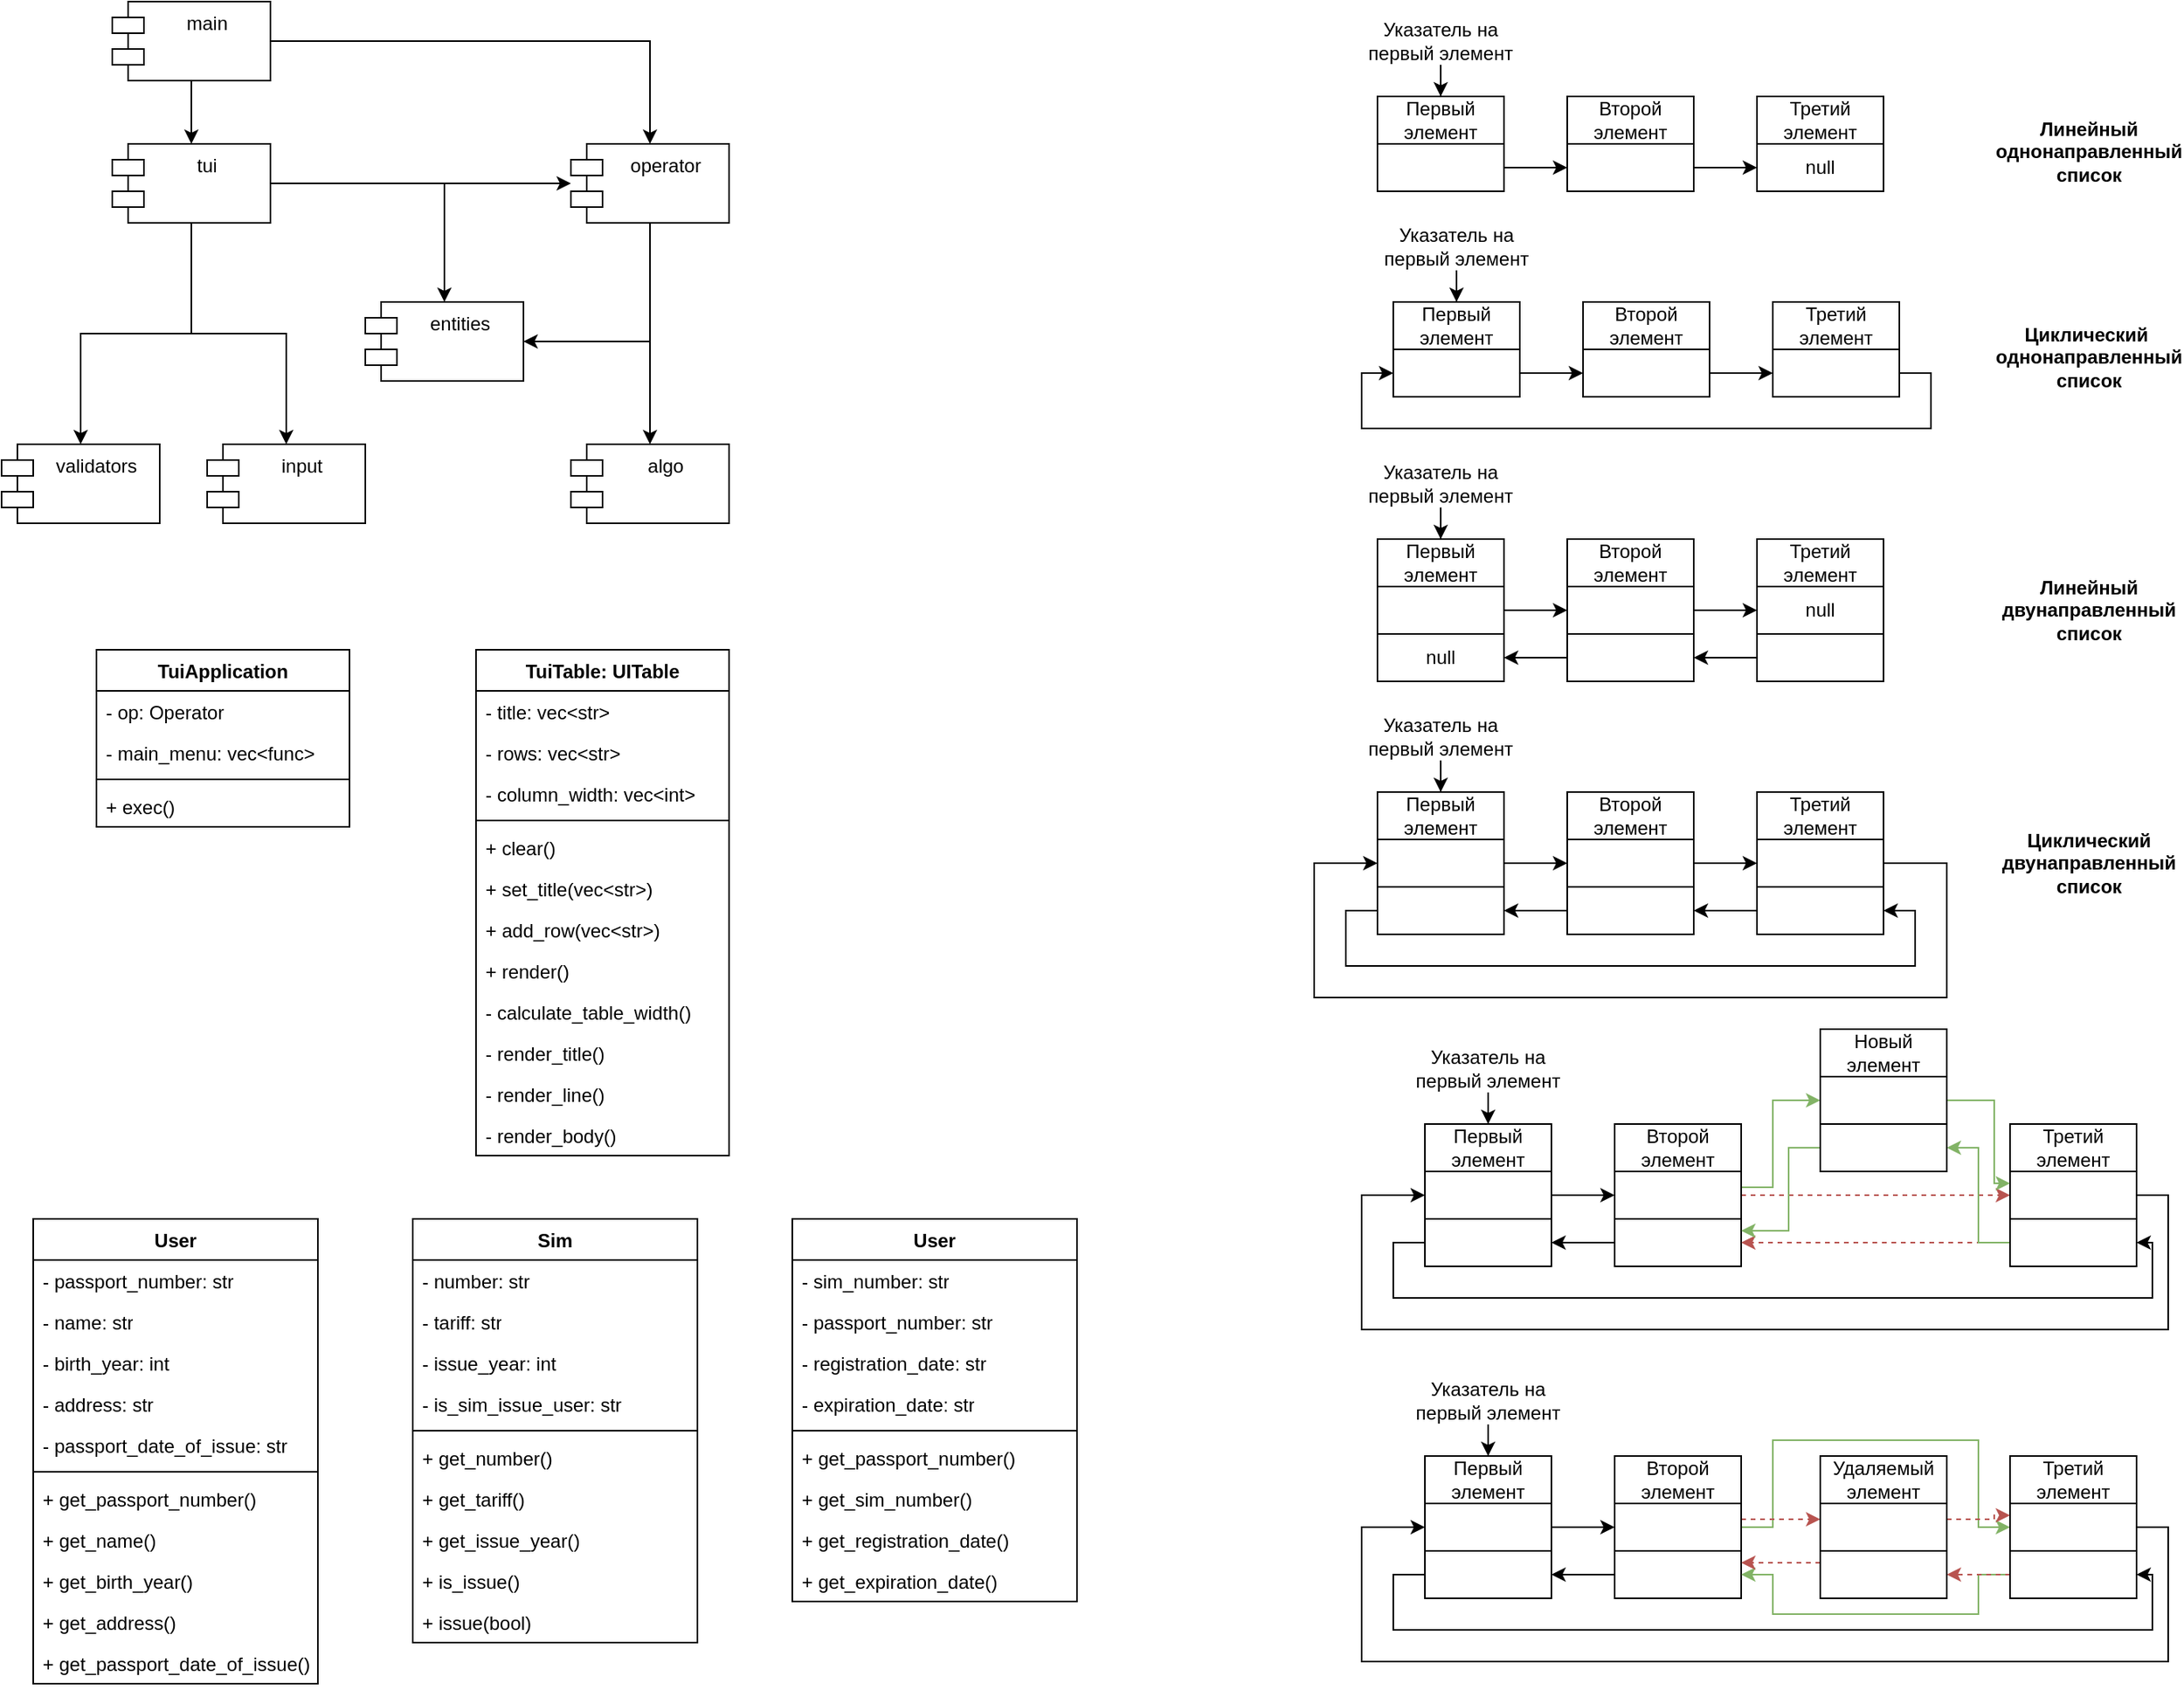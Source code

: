 <mxfile version="26.2.2">
  <diagram name="Page-1" id="oiawvk82hd4Ck84aFNNM">
    <mxGraphModel dx="2040" dy="1261" grid="1" gridSize="10" guides="1" tooltips="1" connect="1" arrows="1" fold="1" page="1" pageScale="1" pageWidth="850" pageHeight="1100" math="0" shadow="0">
      <root>
        <mxCell id="0" />
        <mxCell id="1" parent="0" />
        <mxCell id="pULgV8E5IBTIdqK-v0uu-3" value="algo" style="shape=module;align=left;spacingLeft=20;align=center;verticalAlign=top;whiteSpace=wrap;html=1;" parent="1" vertex="1">
          <mxGeometry x="380" y="310" width="100" height="50" as="geometry" />
        </mxCell>
        <mxCell id="pULgV8E5IBTIdqK-v0uu-18" style="edgeStyle=orthogonalEdgeStyle;rounded=0;orthogonalLoop=1;jettySize=auto;html=1;entryX=1;entryY=0.5;entryDx=0;entryDy=0;" parent="1" source="pULgV8E5IBTIdqK-v0uu-4" target="pULgV8E5IBTIdqK-v0uu-12" edge="1">
          <mxGeometry relative="1" as="geometry">
            <mxPoint x="370" y="240.0" as="targetPoint" />
            <Array as="points">
              <mxPoint x="430" y="245" />
            </Array>
          </mxGeometry>
        </mxCell>
        <mxCell id="pULgV8E5IBTIdqK-v0uu-19" style="edgeStyle=orthogonalEdgeStyle;rounded=0;orthogonalLoop=1;jettySize=auto;html=1;" parent="1" source="pULgV8E5IBTIdqK-v0uu-4" target="pULgV8E5IBTIdqK-v0uu-3" edge="1">
          <mxGeometry relative="1" as="geometry" />
        </mxCell>
        <mxCell id="pULgV8E5IBTIdqK-v0uu-4" value="operator" style="shape=module;align=left;spacingLeft=20;align=center;verticalAlign=top;whiteSpace=wrap;html=1;" parent="1" vertex="1">
          <mxGeometry x="380" y="120" width="100" height="50" as="geometry" />
        </mxCell>
        <mxCell id="pULgV8E5IBTIdqK-v0uu-14" style="edgeStyle=orthogonalEdgeStyle;rounded=0;orthogonalLoop=1;jettySize=auto;html=1;" parent="1" source="pULgV8E5IBTIdqK-v0uu-5" target="pULgV8E5IBTIdqK-v0uu-7" edge="1">
          <mxGeometry relative="1" as="geometry" />
        </mxCell>
        <mxCell id="pULgV8E5IBTIdqK-v0uu-23" style="edgeStyle=orthogonalEdgeStyle;rounded=0;orthogonalLoop=1;jettySize=auto;html=1;" parent="1" source="pULgV8E5IBTIdqK-v0uu-5" target="pULgV8E5IBTIdqK-v0uu-4" edge="1">
          <mxGeometry relative="1" as="geometry">
            <mxPoint x="340" y="120" as="targetPoint" />
          </mxGeometry>
        </mxCell>
        <mxCell id="pULgV8E5IBTIdqK-v0uu-5" value="main" style="shape=module;align=left;spacingLeft=20;align=center;verticalAlign=top;whiteSpace=wrap;html=1;" parent="1" vertex="1">
          <mxGeometry x="90" y="30" width="100" height="50" as="geometry" />
        </mxCell>
        <mxCell id="pULgV8E5IBTIdqK-v0uu-15" style="edgeStyle=orthogonalEdgeStyle;rounded=0;orthogonalLoop=1;jettySize=auto;html=1;" parent="1" source="pULgV8E5IBTIdqK-v0uu-7" target="pULgV8E5IBTIdqK-v0uu-4" edge="1">
          <mxGeometry relative="1" as="geometry" />
        </mxCell>
        <mxCell id="pULgV8E5IBTIdqK-v0uu-17" style="edgeStyle=orthogonalEdgeStyle;rounded=0;orthogonalLoop=1;jettySize=auto;html=1;entryX=0.5;entryY=0;entryDx=0;entryDy=0;" parent="1" source="pULgV8E5IBTIdqK-v0uu-7" target="pULgV8E5IBTIdqK-v0uu-12" edge="1">
          <mxGeometry relative="1" as="geometry">
            <Array as="points">
              <mxPoint x="300" y="145" />
            </Array>
          </mxGeometry>
        </mxCell>
        <mxCell id="pULgV8E5IBTIdqK-v0uu-21" style="edgeStyle=orthogonalEdgeStyle;rounded=0;orthogonalLoop=1;jettySize=auto;html=1;" parent="1" source="pULgV8E5IBTIdqK-v0uu-7" target="pULgV8E5IBTIdqK-v0uu-9" edge="1">
          <mxGeometry relative="1" as="geometry" />
        </mxCell>
        <mxCell id="pULgV8E5IBTIdqK-v0uu-22" style="edgeStyle=orthogonalEdgeStyle;rounded=0;orthogonalLoop=1;jettySize=auto;html=1;" parent="1" source="pULgV8E5IBTIdqK-v0uu-7" target="pULgV8E5IBTIdqK-v0uu-11" edge="1">
          <mxGeometry relative="1" as="geometry" />
        </mxCell>
        <mxCell id="pULgV8E5IBTIdqK-v0uu-7" value="tui" style="shape=module;align=left;spacingLeft=20;align=center;verticalAlign=top;whiteSpace=wrap;html=1;" parent="1" vertex="1">
          <mxGeometry x="90" y="120" width="100" height="50" as="geometry" />
        </mxCell>
        <mxCell id="pULgV8E5IBTIdqK-v0uu-9" value="validators" style="shape=module;align=left;spacingLeft=20;align=center;verticalAlign=top;whiteSpace=wrap;html=1;" parent="1" vertex="1">
          <mxGeometry x="20" y="310" width="100" height="50" as="geometry" />
        </mxCell>
        <mxCell id="pULgV8E5IBTIdqK-v0uu-11" value="input" style="shape=module;align=left;spacingLeft=20;align=center;verticalAlign=top;whiteSpace=wrap;html=1;" parent="1" vertex="1">
          <mxGeometry x="150" y="310" width="100" height="50" as="geometry" />
        </mxCell>
        <mxCell id="pULgV8E5IBTIdqK-v0uu-12" value="entities" style="shape=module;align=left;spacingLeft=20;align=center;verticalAlign=top;whiteSpace=wrap;html=1;" parent="1" vertex="1">
          <mxGeometry x="250" y="220" width="100" height="50" as="geometry" />
        </mxCell>
        <mxCell id="pULgV8E5IBTIdqK-v0uu-24" value="TuiApplication" style="swimlane;fontStyle=1;align=center;verticalAlign=top;childLayout=stackLayout;horizontal=1;startSize=26;horizontalStack=0;resizeParent=1;resizeParentMax=0;resizeLast=0;collapsible=1;marginBottom=0;whiteSpace=wrap;html=1;" parent="1" vertex="1">
          <mxGeometry x="80" y="440" width="160" height="112" as="geometry">
            <mxRectangle x="110" y="430" width="120" height="30" as="alternateBounds" />
          </mxGeometry>
        </mxCell>
        <mxCell id="pULgV8E5IBTIdqK-v0uu-25" value="- op: Operator" style="text;strokeColor=none;fillColor=none;align=left;verticalAlign=top;spacingLeft=4;spacingRight=4;overflow=hidden;rotatable=0;points=[[0,0.5],[1,0.5]];portConstraint=eastwest;whiteSpace=wrap;html=1;" parent="pULgV8E5IBTIdqK-v0uu-24" vertex="1">
          <mxGeometry y="26" width="160" height="26" as="geometry" />
        </mxCell>
        <mxCell id="pULgV8E5IBTIdqK-v0uu-29" value="- main_menu: vec&amp;lt;func&amp;gt;" style="text;strokeColor=none;fillColor=none;align=left;verticalAlign=top;spacingLeft=4;spacingRight=4;overflow=hidden;rotatable=0;points=[[0,0.5],[1,0.5]];portConstraint=eastwest;whiteSpace=wrap;html=1;" parent="pULgV8E5IBTIdqK-v0uu-24" vertex="1">
          <mxGeometry y="52" width="160" height="26" as="geometry" />
        </mxCell>
        <mxCell id="pULgV8E5IBTIdqK-v0uu-26" value="" style="line;strokeWidth=1;fillColor=none;align=left;verticalAlign=middle;spacingTop=-1;spacingLeft=3;spacingRight=3;rotatable=0;labelPosition=right;points=[];portConstraint=eastwest;strokeColor=inherit;" parent="pULgV8E5IBTIdqK-v0uu-24" vertex="1">
          <mxGeometry y="78" width="160" height="8" as="geometry" />
        </mxCell>
        <mxCell id="pULgV8E5IBTIdqK-v0uu-27" value="+ exec()" style="text;strokeColor=none;fillColor=none;align=left;verticalAlign=top;spacingLeft=4;spacingRight=4;overflow=hidden;rotatable=0;points=[[0,0.5],[1,0.5]];portConstraint=eastwest;whiteSpace=wrap;html=1;" parent="pULgV8E5IBTIdqK-v0uu-24" vertex="1">
          <mxGeometry y="86" width="160" height="26" as="geometry" />
        </mxCell>
        <mxCell id="pULgV8E5IBTIdqK-v0uu-30" value="TuiTable: UITable" style="swimlane;fontStyle=1;align=center;verticalAlign=top;childLayout=stackLayout;horizontal=1;startSize=26;horizontalStack=0;resizeParent=1;resizeParentMax=0;resizeLast=0;collapsible=1;marginBottom=0;whiteSpace=wrap;html=1;" parent="1" vertex="1">
          <mxGeometry x="320" y="440" width="160" height="320" as="geometry">
            <mxRectangle x="110" y="430" width="120" height="30" as="alternateBounds" />
          </mxGeometry>
        </mxCell>
        <mxCell id="pULgV8E5IBTIdqK-v0uu-31" value="- title: vec&amp;lt;str&amp;gt;" style="text;strokeColor=none;fillColor=none;align=left;verticalAlign=top;spacingLeft=4;spacingRight=4;overflow=hidden;rotatable=0;points=[[0,0.5],[1,0.5]];portConstraint=eastwest;whiteSpace=wrap;html=1;" parent="pULgV8E5IBTIdqK-v0uu-30" vertex="1">
          <mxGeometry y="26" width="160" height="26" as="geometry" />
        </mxCell>
        <mxCell id="pULgV8E5IBTIdqK-v0uu-32" value="- rows: vec&amp;lt;str&amp;gt;" style="text;strokeColor=none;fillColor=none;align=left;verticalAlign=top;spacingLeft=4;spacingRight=4;overflow=hidden;rotatable=0;points=[[0,0.5],[1,0.5]];portConstraint=eastwest;whiteSpace=wrap;html=1;" parent="pULgV8E5IBTIdqK-v0uu-30" vertex="1">
          <mxGeometry y="52" width="160" height="26" as="geometry" />
        </mxCell>
        <mxCell id="pULgV8E5IBTIdqK-v0uu-35" value="- column_width: vec&amp;lt;int&amp;gt;" style="text;strokeColor=none;fillColor=none;align=left;verticalAlign=top;spacingLeft=4;spacingRight=4;overflow=hidden;rotatable=0;points=[[0,0.5],[1,0.5]];portConstraint=eastwest;whiteSpace=wrap;html=1;" parent="pULgV8E5IBTIdqK-v0uu-30" vertex="1">
          <mxGeometry y="78" width="160" height="26" as="geometry" />
        </mxCell>
        <mxCell id="pULgV8E5IBTIdqK-v0uu-33" value="" style="line;strokeWidth=1;fillColor=none;align=left;verticalAlign=middle;spacingTop=-1;spacingLeft=3;spacingRight=3;rotatable=0;labelPosition=right;points=[];portConstraint=eastwest;strokeColor=inherit;" parent="pULgV8E5IBTIdqK-v0uu-30" vertex="1">
          <mxGeometry y="104" width="160" height="8" as="geometry" />
        </mxCell>
        <mxCell id="pULgV8E5IBTIdqK-v0uu-34" value="+ clear()" style="text;strokeColor=none;fillColor=none;align=left;verticalAlign=top;spacingLeft=4;spacingRight=4;overflow=hidden;rotatable=0;points=[[0,0.5],[1,0.5]];portConstraint=eastwest;whiteSpace=wrap;html=1;" parent="pULgV8E5IBTIdqK-v0uu-30" vertex="1">
          <mxGeometry y="112" width="160" height="26" as="geometry" />
        </mxCell>
        <mxCell id="pULgV8E5IBTIdqK-v0uu-36" value="+ set_title(vec&amp;lt;str&amp;gt;)" style="text;strokeColor=none;fillColor=none;align=left;verticalAlign=top;spacingLeft=4;spacingRight=4;overflow=hidden;rotatable=0;points=[[0,0.5],[1,0.5]];portConstraint=eastwest;whiteSpace=wrap;html=1;" parent="pULgV8E5IBTIdqK-v0uu-30" vertex="1">
          <mxGeometry y="138" width="160" height="26" as="geometry" />
        </mxCell>
        <mxCell id="pULgV8E5IBTIdqK-v0uu-37" value="+ add_row(vec&amp;lt;str&amp;gt;)" style="text;strokeColor=none;fillColor=none;align=left;verticalAlign=top;spacingLeft=4;spacingRight=4;overflow=hidden;rotatable=0;points=[[0,0.5],[1,0.5]];portConstraint=eastwest;whiteSpace=wrap;html=1;" parent="pULgV8E5IBTIdqK-v0uu-30" vertex="1">
          <mxGeometry y="164" width="160" height="26" as="geometry" />
        </mxCell>
        <mxCell id="pULgV8E5IBTIdqK-v0uu-38" value="+ render()" style="text;strokeColor=none;fillColor=none;align=left;verticalAlign=top;spacingLeft=4;spacingRight=4;overflow=hidden;rotatable=0;points=[[0,0.5],[1,0.5]];portConstraint=eastwest;whiteSpace=wrap;html=1;" parent="pULgV8E5IBTIdqK-v0uu-30" vertex="1">
          <mxGeometry y="190" width="160" height="26" as="geometry" />
        </mxCell>
        <mxCell id="pULgV8E5IBTIdqK-v0uu-52" value="- calculate_table_width()" style="text;strokeColor=none;fillColor=none;align=left;verticalAlign=top;spacingLeft=4;spacingRight=4;overflow=hidden;rotatable=0;points=[[0,0.5],[1,0.5]];portConstraint=eastwest;whiteSpace=wrap;html=1;" parent="pULgV8E5IBTIdqK-v0uu-30" vertex="1">
          <mxGeometry y="216" width="160" height="26" as="geometry" />
        </mxCell>
        <mxCell id="pULgV8E5IBTIdqK-v0uu-53" value="- render_title()" style="text;strokeColor=none;fillColor=none;align=left;verticalAlign=top;spacingLeft=4;spacingRight=4;overflow=hidden;rotatable=0;points=[[0,0.5],[1,0.5]];portConstraint=eastwest;whiteSpace=wrap;html=1;" parent="pULgV8E5IBTIdqK-v0uu-30" vertex="1">
          <mxGeometry y="242" width="160" height="26" as="geometry" />
        </mxCell>
        <mxCell id="pULgV8E5IBTIdqK-v0uu-54" value="- render_line()" style="text;strokeColor=none;fillColor=none;align=left;verticalAlign=top;spacingLeft=4;spacingRight=4;overflow=hidden;rotatable=0;points=[[0,0.5],[1,0.5]];portConstraint=eastwest;whiteSpace=wrap;html=1;" parent="pULgV8E5IBTIdqK-v0uu-30" vertex="1">
          <mxGeometry y="268" width="160" height="26" as="geometry" />
        </mxCell>
        <mxCell id="pULgV8E5IBTIdqK-v0uu-55" value="- render_body()" style="text;strokeColor=none;fillColor=none;align=left;verticalAlign=top;spacingLeft=4;spacingRight=4;overflow=hidden;rotatable=0;points=[[0,0.5],[1,0.5]];portConstraint=eastwest;whiteSpace=wrap;html=1;" parent="pULgV8E5IBTIdqK-v0uu-30" vertex="1">
          <mxGeometry y="294" width="160" height="26" as="geometry" />
        </mxCell>
        <mxCell id="pULgV8E5IBTIdqK-v0uu-39" value="User" style="swimlane;fontStyle=1;align=center;verticalAlign=top;childLayout=stackLayout;horizontal=1;startSize=26;horizontalStack=0;resizeParent=1;resizeParentMax=0;resizeLast=0;collapsible=1;marginBottom=0;whiteSpace=wrap;html=1;" parent="1" vertex="1">
          <mxGeometry x="40" y="800" width="180" height="294" as="geometry">
            <mxRectangle x="110" y="430" width="120" height="30" as="alternateBounds" />
          </mxGeometry>
        </mxCell>
        <mxCell id="pULgV8E5IBTIdqK-v0uu-40" value="- passport_number: str" style="text;strokeColor=none;fillColor=none;align=left;verticalAlign=top;spacingLeft=4;spacingRight=4;overflow=hidden;rotatable=0;points=[[0,0.5],[1,0.5]];portConstraint=eastwest;whiteSpace=wrap;html=1;" parent="pULgV8E5IBTIdqK-v0uu-39" vertex="1">
          <mxGeometry y="26" width="180" height="26" as="geometry" />
        </mxCell>
        <mxCell id="pULgV8E5IBTIdqK-v0uu-41" value="- name: str" style="text;strokeColor=none;fillColor=none;align=left;verticalAlign=top;spacingLeft=4;spacingRight=4;overflow=hidden;rotatable=0;points=[[0,0.5],[1,0.5]];portConstraint=eastwest;whiteSpace=wrap;html=1;" parent="pULgV8E5IBTIdqK-v0uu-39" vertex="1">
          <mxGeometry y="52" width="180" height="26" as="geometry" />
        </mxCell>
        <mxCell id="pULgV8E5IBTIdqK-v0uu-42" value="- birth_year: int" style="text;strokeColor=none;fillColor=none;align=left;verticalAlign=top;spacingLeft=4;spacingRight=4;overflow=hidden;rotatable=0;points=[[0,0.5],[1,0.5]];portConstraint=eastwest;whiteSpace=wrap;html=1;" parent="pULgV8E5IBTIdqK-v0uu-39" vertex="1">
          <mxGeometry y="78" width="180" height="26" as="geometry" />
        </mxCell>
        <mxCell id="pULgV8E5IBTIdqK-v0uu-48" value="- address: str" style="text;strokeColor=none;fillColor=none;align=left;verticalAlign=top;spacingLeft=4;spacingRight=4;overflow=hidden;rotatable=0;points=[[0,0.5],[1,0.5]];portConstraint=eastwest;whiteSpace=wrap;html=1;" parent="pULgV8E5IBTIdqK-v0uu-39" vertex="1">
          <mxGeometry y="104" width="180" height="26" as="geometry" />
        </mxCell>
        <mxCell id="pULgV8E5IBTIdqK-v0uu-49" value="- passport_date_of_issue: str" style="text;strokeColor=none;fillColor=none;align=left;verticalAlign=top;spacingLeft=4;spacingRight=4;overflow=hidden;rotatable=0;points=[[0,0.5],[1,0.5]];portConstraint=eastwest;whiteSpace=wrap;html=1;" parent="pULgV8E5IBTIdqK-v0uu-39" vertex="1">
          <mxGeometry y="130" width="180" height="26" as="geometry" />
        </mxCell>
        <mxCell id="pULgV8E5IBTIdqK-v0uu-43" value="" style="line;strokeWidth=1;fillColor=none;align=left;verticalAlign=middle;spacingTop=-1;spacingLeft=3;spacingRight=3;rotatable=0;labelPosition=right;points=[];portConstraint=eastwest;strokeColor=inherit;" parent="pULgV8E5IBTIdqK-v0uu-39" vertex="1">
          <mxGeometry y="156" width="180" height="8" as="geometry" />
        </mxCell>
        <mxCell id="pULgV8E5IBTIdqK-v0uu-44" value="+ get_passport_number()" style="text;strokeColor=none;fillColor=none;align=left;verticalAlign=top;spacingLeft=4;spacingRight=4;overflow=hidden;rotatable=0;points=[[0,0.5],[1,0.5]];portConstraint=eastwest;whiteSpace=wrap;html=1;" parent="pULgV8E5IBTIdqK-v0uu-39" vertex="1">
          <mxGeometry y="164" width="180" height="26" as="geometry" />
        </mxCell>
        <mxCell id="pULgV8E5IBTIdqK-v0uu-45" value="+ get_name()" style="text;strokeColor=none;fillColor=none;align=left;verticalAlign=top;spacingLeft=4;spacingRight=4;overflow=hidden;rotatable=0;points=[[0,0.5],[1,0.5]];portConstraint=eastwest;whiteSpace=wrap;html=1;" parent="pULgV8E5IBTIdqK-v0uu-39" vertex="1">
          <mxGeometry y="190" width="180" height="26" as="geometry" />
        </mxCell>
        <mxCell id="pULgV8E5IBTIdqK-v0uu-46" value="+ get_birth_year()" style="text;strokeColor=none;fillColor=none;align=left;verticalAlign=top;spacingLeft=4;spacingRight=4;overflow=hidden;rotatable=0;points=[[0,0.5],[1,0.5]];portConstraint=eastwest;whiteSpace=wrap;html=1;" parent="pULgV8E5IBTIdqK-v0uu-39" vertex="1">
          <mxGeometry y="216" width="180" height="26" as="geometry" />
        </mxCell>
        <mxCell id="pULgV8E5IBTIdqK-v0uu-50" value="+ get_address()" style="text;strokeColor=none;fillColor=none;align=left;verticalAlign=top;spacingLeft=4;spacingRight=4;overflow=hidden;rotatable=0;points=[[0,0.5],[1,0.5]];portConstraint=eastwest;whiteSpace=wrap;html=1;" parent="pULgV8E5IBTIdqK-v0uu-39" vertex="1">
          <mxGeometry y="242" width="180" height="26" as="geometry" />
        </mxCell>
        <mxCell id="pULgV8E5IBTIdqK-v0uu-56" value="+ get_passport_date_of_issue()" style="text;strokeColor=none;fillColor=none;align=left;verticalAlign=top;spacingLeft=4;spacingRight=4;overflow=hidden;rotatable=0;points=[[0,0.5],[1,0.5]];portConstraint=eastwest;whiteSpace=wrap;html=1;" parent="pULgV8E5IBTIdqK-v0uu-39" vertex="1">
          <mxGeometry y="268" width="180" height="26" as="geometry" />
        </mxCell>
        <mxCell id="pULgV8E5IBTIdqK-v0uu-57" value="Sim" style="swimlane;fontStyle=1;align=center;verticalAlign=top;childLayout=stackLayout;horizontal=1;startSize=26;horizontalStack=0;resizeParent=1;resizeParentMax=0;resizeLast=0;collapsible=1;marginBottom=0;whiteSpace=wrap;html=1;" parent="1" vertex="1">
          <mxGeometry x="280" y="800" width="180" height="268" as="geometry">
            <mxRectangle x="110" y="430" width="120" height="30" as="alternateBounds" />
          </mxGeometry>
        </mxCell>
        <mxCell id="pULgV8E5IBTIdqK-v0uu-58" value="- number: str" style="text;strokeColor=none;fillColor=none;align=left;verticalAlign=top;spacingLeft=4;spacingRight=4;overflow=hidden;rotatable=0;points=[[0,0.5],[1,0.5]];portConstraint=eastwest;whiteSpace=wrap;html=1;" parent="pULgV8E5IBTIdqK-v0uu-57" vertex="1">
          <mxGeometry y="26" width="180" height="26" as="geometry" />
        </mxCell>
        <mxCell id="pULgV8E5IBTIdqK-v0uu-59" value="- tariff: str" style="text;strokeColor=none;fillColor=none;align=left;verticalAlign=top;spacingLeft=4;spacingRight=4;overflow=hidden;rotatable=0;points=[[0,0.5],[1,0.5]];portConstraint=eastwest;whiteSpace=wrap;html=1;" parent="pULgV8E5IBTIdqK-v0uu-57" vertex="1">
          <mxGeometry y="52" width="180" height="26" as="geometry" />
        </mxCell>
        <mxCell id="pULgV8E5IBTIdqK-v0uu-60" value="- issue_year: int" style="text;strokeColor=none;fillColor=none;align=left;verticalAlign=top;spacingLeft=4;spacingRight=4;overflow=hidden;rotatable=0;points=[[0,0.5],[1,0.5]];portConstraint=eastwest;whiteSpace=wrap;html=1;" parent="pULgV8E5IBTIdqK-v0uu-57" vertex="1">
          <mxGeometry y="78" width="180" height="26" as="geometry" />
        </mxCell>
        <mxCell id="pULgV8E5IBTIdqK-v0uu-61" value="- is_sim_issue_user: str" style="text;strokeColor=none;fillColor=none;align=left;verticalAlign=top;spacingLeft=4;spacingRight=4;overflow=hidden;rotatable=0;points=[[0,0.5],[1,0.5]];portConstraint=eastwest;whiteSpace=wrap;html=1;" parent="pULgV8E5IBTIdqK-v0uu-57" vertex="1">
          <mxGeometry y="104" width="180" height="26" as="geometry" />
        </mxCell>
        <mxCell id="pULgV8E5IBTIdqK-v0uu-63" value="" style="line;strokeWidth=1;fillColor=none;align=left;verticalAlign=middle;spacingTop=-1;spacingLeft=3;spacingRight=3;rotatable=0;labelPosition=right;points=[];portConstraint=eastwest;strokeColor=inherit;" parent="pULgV8E5IBTIdqK-v0uu-57" vertex="1">
          <mxGeometry y="130" width="180" height="8" as="geometry" />
        </mxCell>
        <mxCell id="pULgV8E5IBTIdqK-v0uu-64" value="+ get_number()" style="text;strokeColor=none;fillColor=none;align=left;verticalAlign=top;spacingLeft=4;spacingRight=4;overflow=hidden;rotatable=0;points=[[0,0.5],[1,0.5]];portConstraint=eastwest;whiteSpace=wrap;html=1;" parent="pULgV8E5IBTIdqK-v0uu-57" vertex="1">
          <mxGeometry y="138" width="180" height="26" as="geometry" />
        </mxCell>
        <mxCell id="pULgV8E5IBTIdqK-v0uu-65" value="+ get_tariff()" style="text;strokeColor=none;fillColor=none;align=left;verticalAlign=top;spacingLeft=4;spacingRight=4;overflow=hidden;rotatable=0;points=[[0,0.5],[1,0.5]];portConstraint=eastwest;whiteSpace=wrap;html=1;" parent="pULgV8E5IBTIdqK-v0uu-57" vertex="1">
          <mxGeometry y="164" width="180" height="26" as="geometry" />
        </mxCell>
        <mxCell id="pULgV8E5IBTIdqK-v0uu-66" value="+ get_issue_year()" style="text;strokeColor=none;fillColor=none;align=left;verticalAlign=top;spacingLeft=4;spacingRight=4;overflow=hidden;rotatable=0;points=[[0,0.5],[1,0.5]];portConstraint=eastwest;whiteSpace=wrap;html=1;" parent="pULgV8E5IBTIdqK-v0uu-57" vertex="1">
          <mxGeometry y="190" width="180" height="26" as="geometry" />
        </mxCell>
        <mxCell id="pULgV8E5IBTIdqK-v0uu-67" value="+ is_issue()" style="text;strokeColor=none;fillColor=none;align=left;verticalAlign=top;spacingLeft=4;spacingRight=4;overflow=hidden;rotatable=0;points=[[0,0.5],[1,0.5]];portConstraint=eastwest;whiteSpace=wrap;html=1;" parent="pULgV8E5IBTIdqK-v0uu-57" vertex="1">
          <mxGeometry y="216" width="180" height="26" as="geometry" />
        </mxCell>
        <mxCell id="pULgV8E5IBTIdqK-v0uu-68" value="+ issue(bool)" style="text;strokeColor=none;fillColor=none;align=left;verticalAlign=top;spacingLeft=4;spacingRight=4;overflow=hidden;rotatable=0;points=[[0,0.5],[1,0.5]];portConstraint=eastwest;whiteSpace=wrap;html=1;" parent="pULgV8E5IBTIdqK-v0uu-57" vertex="1">
          <mxGeometry y="242" width="180" height="26" as="geometry" />
        </mxCell>
        <mxCell id="pULgV8E5IBTIdqK-v0uu-69" value="User" style="swimlane;fontStyle=1;align=center;verticalAlign=top;childLayout=stackLayout;horizontal=1;startSize=26;horizontalStack=0;resizeParent=1;resizeParentMax=0;resizeLast=0;collapsible=1;marginBottom=0;whiteSpace=wrap;html=1;" parent="1" vertex="1">
          <mxGeometry x="520" y="800" width="180" height="242" as="geometry">
            <mxRectangle x="110" y="430" width="120" height="30" as="alternateBounds" />
          </mxGeometry>
        </mxCell>
        <mxCell id="pULgV8E5IBTIdqK-v0uu-81" value="- sim_number: str" style="text;strokeColor=none;fillColor=none;align=left;verticalAlign=top;spacingLeft=4;spacingRight=4;overflow=hidden;rotatable=0;points=[[0,0.5],[1,0.5]];portConstraint=eastwest;whiteSpace=wrap;html=1;" parent="pULgV8E5IBTIdqK-v0uu-69" vertex="1">
          <mxGeometry y="26" width="180" height="26" as="geometry" />
        </mxCell>
        <mxCell id="pULgV8E5IBTIdqK-v0uu-70" value="- passport_number: str" style="text;strokeColor=none;fillColor=none;align=left;verticalAlign=top;spacingLeft=4;spacingRight=4;overflow=hidden;rotatable=0;points=[[0,0.5],[1,0.5]];portConstraint=eastwest;whiteSpace=wrap;html=1;" parent="pULgV8E5IBTIdqK-v0uu-69" vertex="1">
          <mxGeometry y="52" width="180" height="26" as="geometry" />
        </mxCell>
        <mxCell id="pULgV8E5IBTIdqK-v0uu-71" value="- registration_date: str" style="text;strokeColor=none;fillColor=none;align=left;verticalAlign=top;spacingLeft=4;spacingRight=4;overflow=hidden;rotatable=0;points=[[0,0.5],[1,0.5]];portConstraint=eastwest;whiteSpace=wrap;html=1;" parent="pULgV8E5IBTIdqK-v0uu-69" vertex="1">
          <mxGeometry y="78" width="180" height="26" as="geometry" />
        </mxCell>
        <mxCell id="pULgV8E5IBTIdqK-v0uu-82" value="- expiration_date: str" style="text;strokeColor=none;fillColor=none;align=left;verticalAlign=top;spacingLeft=4;spacingRight=4;overflow=hidden;rotatable=0;points=[[0,0.5],[1,0.5]];portConstraint=eastwest;whiteSpace=wrap;html=1;" parent="pULgV8E5IBTIdqK-v0uu-69" vertex="1">
          <mxGeometry y="104" width="180" height="26" as="geometry" />
        </mxCell>
        <mxCell id="pULgV8E5IBTIdqK-v0uu-75" value="" style="line;strokeWidth=1;fillColor=none;align=left;verticalAlign=middle;spacingTop=-1;spacingLeft=3;spacingRight=3;rotatable=0;labelPosition=right;points=[];portConstraint=eastwest;strokeColor=inherit;" parent="pULgV8E5IBTIdqK-v0uu-69" vertex="1">
          <mxGeometry y="130" width="180" height="8" as="geometry" />
        </mxCell>
        <mxCell id="pULgV8E5IBTIdqK-v0uu-76" value="+ get_passport_number()" style="text;strokeColor=none;fillColor=none;align=left;verticalAlign=top;spacingLeft=4;spacingRight=4;overflow=hidden;rotatable=0;points=[[0,0.5],[1,0.5]];portConstraint=eastwest;whiteSpace=wrap;html=1;" parent="pULgV8E5IBTIdqK-v0uu-69" vertex="1">
          <mxGeometry y="138" width="180" height="26" as="geometry" />
        </mxCell>
        <mxCell id="pULgV8E5IBTIdqK-v0uu-77" value="+ get_sim_number()" style="text;strokeColor=none;fillColor=none;align=left;verticalAlign=top;spacingLeft=4;spacingRight=4;overflow=hidden;rotatable=0;points=[[0,0.5],[1,0.5]];portConstraint=eastwest;whiteSpace=wrap;html=1;" parent="pULgV8E5IBTIdqK-v0uu-69" vertex="1">
          <mxGeometry y="164" width="180" height="26" as="geometry" />
        </mxCell>
        <mxCell id="pULgV8E5IBTIdqK-v0uu-78" value="+ get_registration_date()" style="text;strokeColor=none;fillColor=none;align=left;verticalAlign=top;spacingLeft=4;spacingRight=4;overflow=hidden;rotatable=0;points=[[0,0.5],[1,0.5]];portConstraint=eastwest;whiteSpace=wrap;html=1;" parent="pULgV8E5IBTIdqK-v0uu-69" vertex="1">
          <mxGeometry y="190" width="180" height="26" as="geometry" />
        </mxCell>
        <mxCell id="pULgV8E5IBTIdqK-v0uu-79" value="+ get_expiration_date()" style="text;strokeColor=none;fillColor=none;align=left;verticalAlign=top;spacingLeft=4;spacingRight=4;overflow=hidden;rotatable=0;points=[[0,0.5],[1,0.5]];portConstraint=eastwest;whiteSpace=wrap;html=1;" parent="pULgV8E5IBTIdqK-v0uu-69" vertex="1">
          <mxGeometry y="216" width="180" height="26" as="geometry" />
        </mxCell>
        <mxCell id="0x19g1ur1YiLOYRi4UM3-1" value="Первый элемент" style="rounded=0;whiteSpace=wrap;html=1;" vertex="1" parent="1">
          <mxGeometry x="890" y="90" width="80" height="30" as="geometry" />
        </mxCell>
        <mxCell id="0x19g1ur1YiLOYRi4UM3-11" style="edgeStyle=orthogonalEdgeStyle;rounded=0;orthogonalLoop=1;jettySize=auto;html=1;entryX=0;entryY=0.5;entryDx=0;entryDy=0;" edge="1" parent="1" source="0x19g1ur1YiLOYRi4UM3-2" target="0x19g1ur1YiLOYRi4UM3-4">
          <mxGeometry relative="1" as="geometry" />
        </mxCell>
        <mxCell id="0x19g1ur1YiLOYRi4UM3-2" value="" style="rounded=0;whiteSpace=wrap;html=1;" vertex="1" parent="1">
          <mxGeometry x="890" y="120" width="80" height="30" as="geometry" />
        </mxCell>
        <mxCell id="0x19g1ur1YiLOYRi4UM3-3" value="Второй элемент" style="rounded=0;whiteSpace=wrap;html=1;" vertex="1" parent="1">
          <mxGeometry x="1010" y="90" width="80" height="30" as="geometry" />
        </mxCell>
        <mxCell id="0x19g1ur1YiLOYRi4UM3-12" style="edgeStyle=orthogonalEdgeStyle;rounded=0;orthogonalLoop=1;jettySize=auto;html=1;entryX=0;entryY=0.5;entryDx=0;entryDy=0;" edge="1" parent="1" source="0x19g1ur1YiLOYRi4UM3-4" target="0x19g1ur1YiLOYRi4UM3-6">
          <mxGeometry relative="1" as="geometry" />
        </mxCell>
        <mxCell id="0x19g1ur1YiLOYRi4UM3-4" value="" style="rounded=0;whiteSpace=wrap;html=1;" vertex="1" parent="1">
          <mxGeometry x="1010" y="120" width="80" height="30" as="geometry" />
        </mxCell>
        <mxCell id="0x19g1ur1YiLOYRi4UM3-5" value="Третий элемент" style="rounded=0;whiteSpace=wrap;html=1;" vertex="1" parent="1">
          <mxGeometry x="1130" y="90" width="80" height="30" as="geometry" />
        </mxCell>
        <mxCell id="0x19g1ur1YiLOYRi4UM3-6" value="null" style="rounded=0;whiteSpace=wrap;html=1;" vertex="1" parent="1">
          <mxGeometry x="1130" y="120" width="80" height="30" as="geometry" />
        </mxCell>
        <mxCell id="0x19g1ur1YiLOYRi4UM3-10" style="edgeStyle=orthogonalEdgeStyle;rounded=0;orthogonalLoop=1;jettySize=auto;html=1;entryX=0.5;entryY=0;entryDx=0;entryDy=0;" edge="1" parent="1" source="0x19g1ur1YiLOYRi4UM3-9" target="0x19g1ur1YiLOYRi4UM3-1">
          <mxGeometry relative="1" as="geometry" />
        </mxCell>
        <mxCell id="0x19g1ur1YiLOYRi4UM3-9" value="Указатель на первый элемент" style="text;html=1;align=center;verticalAlign=middle;whiteSpace=wrap;rounded=0;" vertex="1" parent="1">
          <mxGeometry x="880" y="40" width="100" height="30" as="geometry" />
        </mxCell>
        <mxCell id="0x19g1ur1YiLOYRi4UM3-13" value="Первый элемент" style="rounded=0;whiteSpace=wrap;html=1;" vertex="1" parent="1">
          <mxGeometry x="900" y="220" width="80" height="30" as="geometry" />
        </mxCell>
        <mxCell id="0x19g1ur1YiLOYRi4UM3-14" style="edgeStyle=orthogonalEdgeStyle;rounded=0;orthogonalLoop=1;jettySize=auto;html=1;entryX=0;entryY=0.5;entryDx=0;entryDy=0;" edge="1" parent="1" source="0x19g1ur1YiLOYRi4UM3-15" target="0x19g1ur1YiLOYRi4UM3-18">
          <mxGeometry relative="1" as="geometry" />
        </mxCell>
        <mxCell id="0x19g1ur1YiLOYRi4UM3-15" value="" style="rounded=0;whiteSpace=wrap;html=1;" vertex="1" parent="1">
          <mxGeometry x="900" y="250" width="80" height="30" as="geometry" />
        </mxCell>
        <mxCell id="0x19g1ur1YiLOYRi4UM3-16" value="Второй элемент" style="rounded=0;whiteSpace=wrap;html=1;" vertex="1" parent="1">
          <mxGeometry x="1020" y="220" width="80" height="30" as="geometry" />
        </mxCell>
        <mxCell id="0x19g1ur1YiLOYRi4UM3-17" style="edgeStyle=orthogonalEdgeStyle;rounded=0;orthogonalLoop=1;jettySize=auto;html=1;entryX=0;entryY=0.5;entryDx=0;entryDy=0;" edge="1" parent="1" source="0x19g1ur1YiLOYRi4UM3-18" target="0x19g1ur1YiLOYRi4UM3-20">
          <mxGeometry relative="1" as="geometry" />
        </mxCell>
        <mxCell id="0x19g1ur1YiLOYRi4UM3-18" value="" style="rounded=0;whiteSpace=wrap;html=1;" vertex="1" parent="1">
          <mxGeometry x="1020" y="250" width="80" height="30" as="geometry" />
        </mxCell>
        <mxCell id="0x19g1ur1YiLOYRi4UM3-19" value="Третий элемент" style="rounded=0;whiteSpace=wrap;html=1;" vertex="1" parent="1">
          <mxGeometry x="1140" y="220" width="80" height="30" as="geometry" />
        </mxCell>
        <mxCell id="0x19g1ur1YiLOYRi4UM3-24" style="edgeStyle=orthogonalEdgeStyle;rounded=0;orthogonalLoop=1;jettySize=auto;html=1;entryX=0;entryY=0.5;entryDx=0;entryDy=0;" edge="1" parent="1" source="0x19g1ur1YiLOYRi4UM3-20" target="0x19g1ur1YiLOYRi4UM3-15">
          <mxGeometry relative="1" as="geometry">
            <Array as="points">
              <mxPoint x="1240" y="265" />
              <mxPoint x="1240" y="300" />
              <mxPoint x="880" y="300" />
              <mxPoint x="880" y="265" />
            </Array>
          </mxGeometry>
        </mxCell>
        <mxCell id="0x19g1ur1YiLOYRi4UM3-20" value="" style="rounded=0;whiteSpace=wrap;html=1;" vertex="1" parent="1">
          <mxGeometry x="1140" y="250" width="80" height="30" as="geometry" />
        </mxCell>
        <mxCell id="0x19g1ur1YiLOYRi4UM3-21" style="edgeStyle=orthogonalEdgeStyle;rounded=0;orthogonalLoop=1;jettySize=auto;html=1;entryX=0.5;entryY=0;entryDx=0;entryDy=0;" edge="1" parent="1" source="0x19g1ur1YiLOYRi4UM3-22" target="0x19g1ur1YiLOYRi4UM3-13">
          <mxGeometry relative="1" as="geometry" />
        </mxCell>
        <mxCell id="0x19g1ur1YiLOYRi4UM3-22" value="Указатель на первый элемент" style="text;html=1;align=center;verticalAlign=middle;whiteSpace=wrap;rounded=0;" vertex="1" parent="1">
          <mxGeometry x="890" y="170" width="100" height="30" as="geometry" />
        </mxCell>
        <mxCell id="0x19g1ur1YiLOYRi4UM3-23" value="Линейный однонаправленный список" style="text;html=1;align=center;verticalAlign=middle;whiteSpace=wrap;rounded=0;fontStyle=1" vertex="1" parent="1">
          <mxGeometry x="1310" y="110" width="60" height="30" as="geometry" />
        </mxCell>
        <mxCell id="0x19g1ur1YiLOYRi4UM3-25" value="Циклический&amp;nbsp; однонаправленный список" style="text;html=1;align=center;verticalAlign=middle;whiteSpace=wrap;rounded=0;fontStyle=1" vertex="1" parent="1">
          <mxGeometry x="1310" y="240" width="60" height="30" as="geometry" />
        </mxCell>
        <mxCell id="0x19g1ur1YiLOYRi4UM3-26" value="Первый элемент" style="rounded=0;whiteSpace=wrap;html=1;" vertex="1" parent="1">
          <mxGeometry x="890" y="370" width="80" height="30" as="geometry" />
        </mxCell>
        <mxCell id="0x19g1ur1YiLOYRi4UM3-27" style="edgeStyle=orthogonalEdgeStyle;rounded=0;orthogonalLoop=1;jettySize=auto;html=1;entryX=0;entryY=0.5;entryDx=0;entryDy=0;" edge="1" parent="1" source="0x19g1ur1YiLOYRi4UM3-28" target="0x19g1ur1YiLOYRi4UM3-31">
          <mxGeometry relative="1" as="geometry" />
        </mxCell>
        <mxCell id="0x19g1ur1YiLOYRi4UM3-28" value="" style="rounded=0;whiteSpace=wrap;html=1;" vertex="1" parent="1">
          <mxGeometry x="890" y="400" width="80" height="30" as="geometry" />
        </mxCell>
        <mxCell id="0x19g1ur1YiLOYRi4UM3-29" value="Второй элемент" style="rounded=0;whiteSpace=wrap;html=1;" vertex="1" parent="1">
          <mxGeometry x="1010" y="370" width="80" height="30" as="geometry" />
        </mxCell>
        <mxCell id="0x19g1ur1YiLOYRi4UM3-30" style="edgeStyle=orthogonalEdgeStyle;rounded=0;orthogonalLoop=1;jettySize=auto;html=1;entryX=0;entryY=0.5;entryDx=0;entryDy=0;" edge="1" parent="1" source="0x19g1ur1YiLOYRi4UM3-31" target="0x19g1ur1YiLOYRi4UM3-33">
          <mxGeometry relative="1" as="geometry" />
        </mxCell>
        <mxCell id="0x19g1ur1YiLOYRi4UM3-31" value="" style="rounded=0;whiteSpace=wrap;html=1;" vertex="1" parent="1">
          <mxGeometry x="1010" y="400" width="80" height="30" as="geometry" />
        </mxCell>
        <mxCell id="0x19g1ur1YiLOYRi4UM3-32" value="Третий элемент" style="rounded=0;whiteSpace=wrap;html=1;" vertex="1" parent="1">
          <mxGeometry x="1130" y="370" width="80" height="30" as="geometry" />
        </mxCell>
        <mxCell id="0x19g1ur1YiLOYRi4UM3-33" value="null" style="rounded=0;whiteSpace=wrap;html=1;" vertex="1" parent="1">
          <mxGeometry x="1130" y="400" width="80" height="30" as="geometry" />
        </mxCell>
        <mxCell id="0x19g1ur1YiLOYRi4UM3-34" style="edgeStyle=orthogonalEdgeStyle;rounded=0;orthogonalLoop=1;jettySize=auto;html=1;entryX=0.5;entryY=0;entryDx=0;entryDy=0;" edge="1" parent="1" source="0x19g1ur1YiLOYRi4UM3-35" target="0x19g1ur1YiLOYRi4UM3-26">
          <mxGeometry relative="1" as="geometry" />
        </mxCell>
        <mxCell id="0x19g1ur1YiLOYRi4UM3-35" value="Указатель на первый элемент" style="text;html=1;align=center;verticalAlign=middle;whiteSpace=wrap;rounded=0;" vertex="1" parent="1">
          <mxGeometry x="880" y="320" width="100" height="30" as="geometry" />
        </mxCell>
        <mxCell id="0x19g1ur1YiLOYRi4UM3-36" value="Линейный двунаправленный список" style="text;html=1;align=center;verticalAlign=middle;whiteSpace=wrap;rounded=0;fontStyle=1" vertex="1" parent="1">
          <mxGeometry x="1310" y="400" width="60" height="30" as="geometry" />
        </mxCell>
        <mxCell id="0x19g1ur1YiLOYRi4UM3-37" value="null" style="rounded=0;whiteSpace=wrap;html=1;" vertex="1" parent="1">
          <mxGeometry x="890" y="430" width="80" height="30" as="geometry" />
        </mxCell>
        <mxCell id="0x19g1ur1YiLOYRi4UM3-41" style="edgeStyle=orthogonalEdgeStyle;rounded=0;orthogonalLoop=1;jettySize=auto;html=1;" edge="1" parent="1" source="0x19g1ur1YiLOYRi4UM3-38" target="0x19g1ur1YiLOYRi4UM3-37">
          <mxGeometry relative="1" as="geometry" />
        </mxCell>
        <mxCell id="0x19g1ur1YiLOYRi4UM3-38" value="" style="rounded=0;whiteSpace=wrap;html=1;" vertex="1" parent="1">
          <mxGeometry x="1010" y="430" width="80" height="30" as="geometry" />
        </mxCell>
        <mxCell id="0x19g1ur1YiLOYRi4UM3-40" style="edgeStyle=orthogonalEdgeStyle;rounded=0;orthogonalLoop=1;jettySize=auto;html=1;" edge="1" parent="1" source="0x19g1ur1YiLOYRi4UM3-39" target="0x19g1ur1YiLOYRi4UM3-38">
          <mxGeometry relative="1" as="geometry" />
        </mxCell>
        <mxCell id="0x19g1ur1YiLOYRi4UM3-39" value="" style="rounded=0;whiteSpace=wrap;html=1;" vertex="1" parent="1">
          <mxGeometry x="1130" y="430" width="80" height="30" as="geometry" />
        </mxCell>
        <mxCell id="0x19g1ur1YiLOYRi4UM3-42" value="Первый элемент" style="rounded=0;whiteSpace=wrap;html=1;" vertex="1" parent="1">
          <mxGeometry x="890" y="530" width="80" height="30" as="geometry" />
        </mxCell>
        <mxCell id="0x19g1ur1YiLOYRi4UM3-43" style="edgeStyle=orthogonalEdgeStyle;rounded=0;orthogonalLoop=1;jettySize=auto;html=1;entryX=0;entryY=0.5;entryDx=0;entryDy=0;" edge="1" parent="1" source="0x19g1ur1YiLOYRi4UM3-44" target="0x19g1ur1YiLOYRi4UM3-47">
          <mxGeometry relative="1" as="geometry" />
        </mxCell>
        <mxCell id="0x19g1ur1YiLOYRi4UM3-44" value="" style="rounded=0;whiteSpace=wrap;html=1;" vertex="1" parent="1">
          <mxGeometry x="890" y="560" width="80" height="30" as="geometry" />
        </mxCell>
        <mxCell id="0x19g1ur1YiLOYRi4UM3-45" value="Второй элемент" style="rounded=0;whiteSpace=wrap;html=1;" vertex="1" parent="1">
          <mxGeometry x="1010" y="530" width="80" height="30" as="geometry" />
        </mxCell>
        <mxCell id="0x19g1ur1YiLOYRi4UM3-46" style="edgeStyle=orthogonalEdgeStyle;rounded=0;orthogonalLoop=1;jettySize=auto;html=1;entryX=0;entryY=0.5;entryDx=0;entryDy=0;" edge="1" parent="1" source="0x19g1ur1YiLOYRi4UM3-47" target="0x19g1ur1YiLOYRi4UM3-49">
          <mxGeometry relative="1" as="geometry" />
        </mxCell>
        <mxCell id="0x19g1ur1YiLOYRi4UM3-47" value="" style="rounded=0;whiteSpace=wrap;html=1;" vertex="1" parent="1">
          <mxGeometry x="1010" y="560" width="80" height="30" as="geometry" />
        </mxCell>
        <mxCell id="0x19g1ur1YiLOYRi4UM3-48" value="Третий элемент" style="rounded=0;whiteSpace=wrap;html=1;" vertex="1" parent="1">
          <mxGeometry x="1130" y="530" width="80" height="30" as="geometry" />
        </mxCell>
        <mxCell id="0x19g1ur1YiLOYRi4UM3-58" style="edgeStyle=orthogonalEdgeStyle;rounded=0;orthogonalLoop=1;jettySize=auto;html=1;entryX=0;entryY=0.5;entryDx=0;entryDy=0;" edge="1" parent="1" source="0x19g1ur1YiLOYRi4UM3-49" target="0x19g1ur1YiLOYRi4UM3-44">
          <mxGeometry relative="1" as="geometry">
            <Array as="points">
              <mxPoint x="1250" y="575" />
              <mxPoint x="1250" y="660" />
              <mxPoint x="850" y="660" />
              <mxPoint x="850" y="575" />
            </Array>
          </mxGeometry>
        </mxCell>
        <mxCell id="0x19g1ur1YiLOYRi4UM3-49" value="" style="rounded=0;whiteSpace=wrap;html=1;" vertex="1" parent="1">
          <mxGeometry x="1130" y="560" width="80" height="30" as="geometry" />
        </mxCell>
        <mxCell id="0x19g1ur1YiLOYRi4UM3-50" style="edgeStyle=orthogonalEdgeStyle;rounded=0;orthogonalLoop=1;jettySize=auto;html=1;entryX=0.5;entryY=0;entryDx=0;entryDy=0;" edge="1" parent="1" source="0x19g1ur1YiLOYRi4UM3-51" target="0x19g1ur1YiLOYRi4UM3-42">
          <mxGeometry relative="1" as="geometry" />
        </mxCell>
        <mxCell id="0x19g1ur1YiLOYRi4UM3-51" value="Указатель на первый элемент" style="text;html=1;align=center;verticalAlign=middle;whiteSpace=wrap;rounded=0;" vertex="1" parent="1">
          <mxGeometry x="880" y="480" width="100" height="30" as="geometry" />
        </mxCell>
        <mxCell id="0x19g1ur1YiLOYRi4UM3-52" value="Циклический двунаправленный список" style="text;html=1;align=center;verticalAlign=middle;whiteSpace=wrap;rounded=0;fontStyle=1" vertex="1" parent="1">
          <mxGeometry x="1310" y="560" width="60" height="30" as="geometry" />
        </mxCell>
        <mxCell id="0x19g1ur1YiLOYRi4UM3-59" style="edgeStyle=orthogonalEdgeStyle;rounded=0;orthogonalLoop=1;jettySize=auto;html=1;entryX=1;entryY=0.5;entryDx=0;entryDy=0;" edge="1" parent="1" source="0x19g1ur1YiLOYRi4UM3-53" target="0x19g1ur1YiLOYRi4UM3-57">
          <mxGeometry relative="1" as="geometry">
            <Array as="points">
              <mxPoint x="870" y="605" />
              <mxPoint x="870" y="640" />
              <mxPoint x="1230" y="640" />
              <mxPoint x="1230" y="605" />
            </Array>
          </mxGeometry>
        </mxCell>
        <mxCell id="0x19g1ur1YiLOYRi4UM3-53" value="" style="rounded=0;whiteSpace=wrap;html=1;" vertex="1" parent="1">
          <mxGeometry x="890" y="590" width="80" height="30" as="geometry" />
        </mxCell>
        <mxCell id="0x19g1ur1YiLOYRi4UM3-54" style="edgeStyle=orthogonalEdgeStyle;rounded=0;orthogonalLoop=1;jettySize=auto;html=1;" edge="1" parent="1" source="0x19g1ur1YiLOYRi4UM3-55" target="0x19g1ur1YiLOYRi4UM3-53">
          <mxGeometry relative="1" as="geometry" />
        </mxCell>
        <mxCell id="0x19g1ur1YiLOYRi4UM3-55" value="" style="rounded=0;whiteSpace=wrap;html=1;" vertex="1" parent="1">
          <mxGeometry x="1010" y="590" width="80" height="30" as="geometry" />
        </mxCell>
        <mxCell id="0x19g1ur1YiLOYRi4UM3-56" style="edgeStyle=orthogonalEdgeStyle;rounded=0;orthogonalLoop=1;jettySize=auto;html=1;" edge="1" parent="1" source="0x19g1ur1YiLOYRi4UM3-57" target="0x19g1ur1YiLOYRi4UM3-55">
          <mxGeometry relative="1" as="geometry" />
        </mxCell>
        <mxCell id="0x19g1ur1YiLOYRi4UM3-57" value="" style="rounded=0;whiteSpace=wrap;html=1;" vertex="1" parent="1">
          <mxGeometry x="1130" y="590" width="80" height="30" as="geometry" />
        </mxCell>
        <mxCell id="0x19g1ur1YiLOYRi4UM3-60" value="Первый элемент" style="rounded=0;whiteSpace=wrap;html=1;" vertex="1" parent="1">
          <mxGeometry x="920" y="740" width="80" height="30" as="geometry" />
        </mxCell>
        <mxCell id="0x19g1ur1YiLOYRi4UM3-61" style="edgeStyle=orthogonalEdgeStyle;rounded=0;orthogonalLoop=1;jettySize=auto;html=1;entryX=0;entryY=0.5;entryDx=0;entryDy=0;" edge="1" parent="1" source="0x19g1ur1YiLOYRi4UM3-62" target="0x19g1ur1YiLOYRi4UM3-65">
          <mxGeometry relative="1" as="geometry" />
        </mxCell>
        <mxCell id="0x19g1ur1YiLOYRi4UM3-62" value="" style="rounded=0;whiteSpace=wrap;html=1;" vertex="1" parent="1">
          <mxGeometry x="920" y="770" width="80" height="30" as="geometry" />
        </mxCell>
        <mxCell id="0x19g1ur1YiLOYRi4UM3-63" value="Второй элемент" style="rounded=0;whiteSpace=wrap;html=1;" vertex="1" parent="1">
          <mxGeometry x="1040" y="740" width="80" height="30" as="geometry" />
        </mxCell>
        <mxCell id="0x19g1ur1YiLOYRi4UM3-64" style="edgeStyle=orthogonalEdgeStyle;rounded=0;orthogonalLoop=1;jettySize=auto;html=1;entryX=0;entryY=0.5;entryDx=0;entryDy=0;fillColor=#f8cecc;strokeColor=#b85450;dashed=1;" edge="1" parent="1" source="0x19g1ur1YiLOYRi4UM3-65" target="0x19g1ur1YiLOYRi4UM3-68">
          <mxGeometry relative="1" as="geometry" />
        </mxCell>
        <mxCell id="0x19g1ur1YiLOYRi4UM3-84" style="edgeStyle=orthogonalEdgeStyle;rounded=0;orthogonalLoop=1;jettySize=auto;html=1;entryX=0;entryY=0.5;entryDx=0;entryDy=0;fillColor=#d5e8d4;strokeColor=#82b366;" edge="1" parent="1" source="0x19g1ur1YiLOYRi4UM3-65" target="0x19g1ur1YiLOYRi4UM3-82">
          <mxGeometry relative="1" as="geometry">
            <Array as="points">
              <mxPoint x="1140" y="780" />
              <mxPoint x="1140" y="725" />
            </Array>
          </mxGeometry>
        </mxCell>
        <mxCell id="0x19g1ur1YiLOYRi4UM3-65" value="" style="rounded=0;whiteSpace=wrap;html=1;" vertex="1" parent="1">
          <mxGeometry x="1040" y="770" width="80" height="30" as="geometry" />
        </mxCell>
        <mxCell id="0x19g1ur1YiLOYRi4UM3-66" value="Третий элемент" style="rounded=0;whiteSpace=wrap;html=1;" vertex="1" parent="1">
          <mxGeometry x="1290" y="740" width="80" height="30" as="geometry" />
        </mxCell>
        <mxCell id="0x19g1ur1YiLOYRi4UM3-67" style="edgeStyle=orthogonalEdgeStyle;rounded=0;orthogonalLoop=1;jettySize=auto;html=1;entryX=0;entryY=0.5;entryDx=0;entryDy=0;" edge="1" parent="1" source="0x19g1ur1YiLOYRi4UM3-68" target="0x19g1ur1YiLOYRi4UM3-62">
          <mxGeometry relative="1" as="geometry">
            <Array as="points">
              <mxPoint x="1390" y="785" />
              <mxPoint x="1390" y="870" />
              <mxPoint x="880" y="870" />
              <mxPoint x="880" y="785" />
            </Array>
          </mxGeometry>
        </mxCell>
        <mxCell id="0x19g1ur1YiLOYRi4UM3-68" value="" style="rounded=0;whiteSpace=wrap;html=1;" vertex="1" parent="1">
          <mxGeometry x="1290" y="770" width="80" height="30" as="geometry" />
        </mxCell>
        <mxCell id="0x19g1ur1YiLOYRi4UM3-69" style="edgeStyle=orthogonalEdgeStyle;rounded=0;orthogonalLoop=1;jettySize=auto;html=1;entryX=0.5;entryY=0;entryDx=0;entryDy=0;" edge="1" parent="1" source="0x19g1ur1YiLOYRi4UM3-70" target="0x19g1ur1YiLOYRi4UM3-60">
          <mxGeometry relative="1" as="geometry" />
        </mxCell>
        <mxCell id="0x19g1ur1YiLOYRi4UM3-70" value="Указатель на первый элемент" style="text;html=1;align=center;verticalAlign=middle;whiteSpace=wrap;rounded=0;" vertex="1" parent="1">
          <mxGeometry x="910" y="690" width="100" height="30" as="geometry" />
        </mxCell>
        <mxCell id="0x19g1ur1YiLOYRi4UM3-72" style="edgeStyle=orthogonalEdgeStyle;rounded=0;orthogonalLoop=1;jettySize=auto;html=1;entryX=1;entryY=0.5;entryDx=0;entryDy=0;" edge="1" parent="1" source="0x19g1ur1YiLOYRi4UM3-73" target="0x19g1ur1YiLOYRi4UM3-77">
          <mxGeometry relative="1" as="geometry">
            <Array as="points">
              <mxPoint x="900" y="815" />
              <mxPoint x="900" y="850" />
              <mxPoint x="1380" y="850" />
              <mxPoint x="1380" y="815" />
            </Array>
          </mxGeometry>
        </mxCell>
        <mxCell id="0x19g1ur1YiLOYRi4UM3-73" value="" style="rounded=0;whiteSpace=wrap;html=1;" vertex="1" parent="1">
          <mxGeometry x="920" y="800" width="80" height="30" as="geometry" />
        </mxCell>
        <mxCell id="0x19g1ur1YiLOYRi4UM3-74" style="edgeStyle=orthogonalEdgeStyle;rounded=0;orthogonalLoop=1;jettySize=auto;html=1;" edge="1" parent="1" source="0x19g1ur1YiLOYRi4UM3-75" target="0x19g1ur1YiLOYRi4UM3-73">
          <mxGeometry relative="1" as="geometry" />
        </mxCell>
        <mxCell id="0x19g1ur1YiLOYRi4UM3-75" value="" style="rounded=0;whiteSpace=wrap;html=1;" vertex="1" parent="1">
          <mxGeometry x="1040" y="800" width="80" height="30" as="geometry" />
        </mxCell>
        <mxCell id="0x19g1ur1YiLOYRi4UM3-76" style="edgeStyle=orthogonalEdgeStyle;rounded=0;orthogonalLoop=1;jettySize=auto;html=1;fillColor=#f8cecc;strokeColor=#b85450;dashed=1;" edge="1" parent="1" source="0x19g1ur1YiLOYRi4UM3-77" target="0x19g1ur1YiLOYRi4UM3-75">
          <mxGeometry relative="1" as="geometry" />
        </mxCell>
        <mxCell id="0x19g1ur1YiLOYRi4UM3-86" style="edgeStyle=orthogonalEdgeStyle;rounded=0;orthogonalLoop=1;jettySize=auto;html=1;entryX=1;entryY=0.5;entryDx=0;entryDy=0;fillColor=#d5e8d4;strokeColor=#82b366;" edge="1" parent="1" source="0x19g1ur1YiLOYRi4UM3-77" target="0x19g1ur1YiLOYRi4UM3-83">
          <mxGeometry relative="1" as="geometry">
            <Array as="points">
              <mxPoint x="1270" y="815" />
              <mxPoint x="1270" y="755" />
            </Array>
          </mxGeometry>
        </mxCell>
        <mxCell id="0x19g1ur1YiLOYRi4UM3-77" value="" style="rounded=0;whiteSpace=wrap;html=1;" vertex="1" parent="1">
          <mxGeometry x="1290" y="800" width="80" height="30" as="geometry" />
        </mxCell>
        <mxCell id="0x19g1ur1YiLOYRi4UM3-81" value="Новый элемент" style="rounded=0;whiteSpace=wrap;html=1;" vertex="1" parent="1">
          <mxGeometry x="1170" y="680" width="80" height="30" as="geometry" />
        </mxCell>
        <mxCell id="0x19g1ur1YiLOYRi4UM3-85" style="edgeStyle=orthogonalEdgeStyle;rounded=0;orthogonalLoop=1;jettySize=auto;html=1;fillColor=#d5e8d4;strokeColor=#82b366;entryX=0;entryY=0.25;entryDx=0;entryDy=0;" edge="1" parent="1" source="0x19g1ur1YiLOYRi4UM3-82" target="0x19g1ur1YiLOYRi4UM3-68">
          <mxGeometry relative="1" as="geometry">
            <mxPoint x="1270" y="780" as="targetPoint" />
            <Array as="points">
              <mxPoint x="1280" y="725" />
              <mxPoint x="1280" y="778" />
            </Array>
          </mxGeometry>
        </mxCell>
        <mxCell id="0x19g1ur1YiLOYRi4UM3-82" value="" style="rounded=0;whiteSpace=wrap;html=1;" vertex="1" parent="1">
          <mxGeometry x="1170" y="710" width="80" height="30" as="geometry" />
        </mxCell>
        <mxCell id="0x19g1ur1YiLOYRi4UM3-88" value="" style="edgeStyle=orthogonalEdgeStyle;rounded=0;orthogonalLoop=1;jettySize=auto;html=1;entryX=1;entryY=0.25;entryDx=0;entryDy=0;fillColor=#d5e8d4;strokeColor=#82b366;" edge="1" parent="1" source="0x19g1ur1YiLOYRi4UM3-83" target="0x19g1ur1YiLOYRi4UM3-75">
          <mxGeometry relative="1" as="geometry">
            <Array as="points">
              <mxPoint x="1150" y="755" />
              <mxPoint x="1150" y="808" />
            </Array>
          </mxGeometry>
        </mxCell>
        <mxCell id="0x19g1ur1YiLOYRi4UM3-83" value="" style="rounded=0;whiteSpace=wrap;html=1;" vertex="1" parent="1">
          <mxGeometry x="1170" y="740" width="80" height="30" as="geometry" />
        </mxCell>
        <mxCell id="0x19g1ur1YiLOYRi4UM3-91" value="Первый элемент" style="rounded=0;whiteSpace=wrap;html=1;" vertex="1" parent="1">
          <mxGeometry x="920" y="950" width="80" height="30" as="geometry" />
        </mxCell>
        <mxCell id="0x19g1ur1YiLOYRi4UM3-92" style="edgeStyle=orthogonalEdgeStyle;rounded=0;orthogonalLoop=1;jettySize=auto;html=1;entryX=0;entryY=0.5;entryDx=0;entryDy=0;" edge="1" parent="1" source="0x19g1ur1YiLOYRi4UM3-93" target="0x19g1ur1YiLOYRi4UM3-97">
          <mxGeometry relative="1" as="geometry" />
        </mxCell>
        <mxCell id="0x19g1ur1YiLOYRi4UM3-93" value="" style="rounded=0;whiteSpace=wrap;html=1;" vertex="1" parent="1">
          <mxGeometry x="920" y="980" width="80" height="30" as="geometry" />
        </mxCell>
        <mxCell id="0x19g1ur1YiLOYRi4UM3-94" value="Второй элемент" style="rounded=0;whiteSpace=wrap;html=1;" vertex="1" parent="1">
          <mxGeometry x="1040" y="950" width="80" height="30" as="geometry" />
        </mxCell>
        <mxCell id="0x19g1ur1YiLOYRi4UM3-95" style="edgeStyle=orthogonalEdgeStyle;rounded=0;orthogonalLoop=1;jettySize=auto;html=1;entryX=0;entryY=0.5;entryDx=0;entryDy=0;fillColor=#d5e8d4;strokeColor=#82b366;" edge="1" parent="1" source="0x19g1ur1YiLOYRi4UM3-97" target="0x19g1ur1YiLOYRi4UM3-100">
          <mxGeometry relative="1" as="geometry">
            <Array as="points">
              <mxPoint x="1140" y="995" />
              <mxPoint x="1140" y="940" />
              <mxPoint x="1270" y="940" />
              <mxPoint x="1270" y="995" />
            </Array>
          </mxGeometry>
        </mxCell>
        <mxCell id="0x19g1ur1YiLOYRi4UM3-96" style="edgeStyle=orthogonalEdgeStyle;rounded=0;orthogonalLoop=1;jettySize=auto;html=1;fillColor=#f8cecc;strokeColor=#b85450;dashed=1;align=center;verticalAlign=middle;fontFamily=Helvetica;fontSize=11;fontColor=default;labelBackgroundColor=default;endArrow=classic;" edge="1" parent="1" source="0x19g1ur1YiLOYRi4UM3-97">
          <mxGeometry relative="1" as="geometry">
            <Array as="points">
              <mxPoint x="1170" y="990" />
            </Array>
            <mxPoint x="1170" y="990" as="targetPoint" />
          </mxGeometry>
        </mxCell>
        <mxCell id="0x19g1ur1YiLOYRi4UM3-97" value="" style="rounded=0;whiteSpace=wrap;html=1;" vertex="1" parent="1">
          <mxGeometry x="1040" y="980" width="80" height="30" as="geometry" />
        </mxCell>
        <mxCell id="0x19g1ur1YiLOYRi4UM3-98" value="Третий элемент" style="rounded=0;whiteSpace=wrap;html=1;" vertex="1" parent="1">
          <mxGeometry x="1290" y="950" width="80" height="30" as="geometry" />
        </mxCell>
        <mxCell id="0x19g1ur1YiLOYRi4UM3-99" style="edgeStyle=orthogonalEdgeStyle;rounded=0;orthogonalLoop=1;jettySize=auto;html=1;entryX=0;entryY=0.5;entryDx=0;entryDy=0;" edge="1" parent="1" source="0x19g1ur1YiLOYRi4UM3-100" target="0x19g1ur1YiLOYRi4UM3-93">
          <mxGeometry relative="1" as="geometry">
            <Array as="points">
              <mxPoint x="1390" y="995" />
              <mxPoint x="1390" y="1080" />
              <mxPoint x="880" y="1080" />
              <mxPoint x="880" y="995" />
            </Array>
          </mxGeometry>
        </mxCell>
        <mxCell id="0x19g1ur1YiLOYRi4UM3-100" value="" style="rounded=0;whiteSpace=wrap;html=1;" vertex="1" parent="1">
          <mxGeometry x="1290" y="980" width="80" height="30" as="geometry" />
        </mxCell>
        <mxCell id="0x19g1ur1YiLOYRi4UM3-101" style="edgeStyle=orthogonalEdgeStyle;rounded=0;orthogonalLoop=1;jettySize=auto;html=1;entryX=0.5;entryY=0;entryDx=0;entryDy=0;" edge="1" parent="1" source="0x19g1ur1YiLOYRi4UM3-102" target="0x19g1ur1YiLOYRi4UM3-91">
          <mxGeometry relative="1" as="geometry" />
        </mxCell>
        <mxCell id="0x19g1ur1YiLOYRi4UM3-102" value="Указатель на первый элемент" style="text;html=1;align=center;verticalAlign=middle;whiteSpace=wrap;rounded=0;" vertex="1" parent="1">
          <mxGeometry x="910" y="900" width="100" height="30" as="geometry" />
        </mxCell>
        <mxCell id="0x19g1ur1YiLOYRi4UM3-103" style="edgeStyle=orthogonalEdgeStyle;rounded=0;orthogonalLoop=1;jettySize=auto;html=1;entryX=1;entryY=0.5;entryDx=0;entryDy=0;" edge="1" parent="1" source="0x19g1ur1YiLOYRi4UM3-104" target="0x19g1ur1YiLOYRi4UM3-109">
          <mxGeometry relative="1" as="geometry">
            <Array as="points">
              <mxPoint x="900" y="1025" />
              <mxPoint x="900" y="1060" />
              <mxPoint x="1380" y="1060" />
              <mxPoint x="1380" y="1025" />
            </Array>
          </mxGeometry>
        </mxCell>
        <mxCell id="0x19g1ur1YiLOYRi4UM3-104" value="" style="rounded=0;whiteSpace=wrap;html=1;" vertex="1" parent="1">
          <mxGeometry x="920" y="1010" width="80" height="30" as="geometry" />
        </mxCell>
        <mxCell id="0x19g1ur1YiLOYRi4UM3-105" style="edgeStyle=orthogonalEdgeStyle;rounded=0;orthogonalLoop=1;jettySize=auto;html=1;" edge="1" parent="1" source="0x19g1ur1YiLOYRi4UM3-106" target="0x19g1ur1YiLOYRi4UM3-104">
          <mxGeometry relative="1" as="geometry" />
        </mxCell>
        <mxCell id="0x19g1ur1YiLOYRi4UM3-106" value="" style="rounded=0;whiteSpace=wrap;html=1;" vertex="1" parent="1">
          <mxGeometry x="1040" y="1010" width="80" height="30" as="geometry" />
        </mxCell>
        <mxCell id="0x19g1ur1YiLOYRi4UM3-107" style="edgeStyle=orthogonalEdgeStyle;rounded=0;orthogonalLoop=1;jettySize=auto;html=1;fillColor=#d5e8d4;strokeColor=#82b366;startArrow=none;startFill=0;" edge="1" parent="1" source="0x19g1ur1YiLOYRi4UM3-109" target="0x19g1ur1YiLOYRi4UM3-106">
          <mxGeometry relative="1" as="geometry">
            <Array as="points">
              <mxPoint x="1270" y="1025" />
              <mxPoint x="1270" y="1050" />
              <mxPoint x="1140" y="1050" />
              <mxPoint x="1140" y="1025" />
            </Array>
          </mxGeometry>
        </mxCell>
        <mxCell id="0x19g1ur1YiLOYRi4UM3-108" style="edgeStyle=orthogonalEdgeStyle;rounded=0;orthogonalLoop=1;jettySize=auto;html=1;entryX=1;entryY=0.5;entryDx=0;entryDy=0;fillColor=#f8cecc;strokeColor=#b85450;dashed=1;align=center;verticalAlign=middle;fontFamily=Helvetica;fontSize=11;fontColor=default;labelBackgroundColor=default;endArrow=classic;" edge="1" parent="1" source="0x19g1ur1YiLOYRi4UM3-109" target="0x19g1ur1YiLOYRi4UM3-114">
          <mxGeometry relative="1" as="geometry">
            <Array as="points">
              <mxPoint x="1260" y="1025" />
              <mxPoint x="1260" y="1025" />
            </Array>
          </mxGeometry>
        </mxCell>
        <mxCell id="0x19g1ur1YiLOYRi4UM3-109" value="" style="rounded=0;whiteSpace=wrap;html=1;" vertex="1" parent="1">
          <mxGeometry x="1290" y="1010" width="80" height="30" as="geometry" />
        </mxCell>
        <mxCell id="0x19g1ur1YiLOYRi4UM3-110" value="Удаляемый элемент" style="rounded=0;whiteSpace=wrap;html=1;" vertex="1" parent="1">
          <mxGeometry x="1170" y="950" width="80" height="30" as="geometry" />
        </mxCell>
        <mxCell id="0x19g1ur1YiLOYRi4UM3-111" style="edgeStyle=orthogonalEdgeStyle;rounded=0;orthogonalLoop=1;jettySize=auto;html=1;fillColor=#f8cecc;strokeColor=#b85450;entryX=0;entryY=0.25;entryDx=0;entryDy=0;dashed=1;align=center;verticalAlign=middle;fontFamily=Helvetica;fontSize=11;fontColor=default;labelBackgroundColor=default;endArrow=classic;" edge="1" parent="1" source="0x19g1ur1YiLOYRi4UM3-112" target="0x19g1ur1YiLOYRi4UM3-100">
          <mxGeometry relative="1" as="geometry">
            <mxPoint x="1270" y="990" as="targetPoint" />
            <Array as="points">
              <mxPoint x="1280" y="990" />
              <mxPoint x="1280" y="987" />
            </Array>
          </mxGeometry>
        </mxCell>
        <mxCell id="0x19g1ur1YiLOYRi4UM3-112" value="" style="rounded=0;whiteSpace=wrap;html=1;" vertex="1" parent="1">
          <mxGeometry x="1170" y="980" width="80" height="30" as="geometry" />
        </mxCell>
        <mxCell id="0x19g1ur1YiLOYRi4UM3-113" value="" style="edgeStyle=orthogonalEdgeStyle;rounded=0;orthogonalLoop=1;jettySize=auto;html=1;entryX=1;entryY=0.25;entryDx=0;entryDy=0;fillColor=#f8cecc;strokeColor=#b85450;dashed=1;align=center;verticalAlign=middle;fontFamily=Helvetica;fontSize=11;fontColor=default;labelBackgroundColor=default;endArrow=classic;" edge="1" parent="1" source="0x19g1ur1YiLOYRi4UM3-114" target="0x19g1ur1YiLOYRi4UM3-106">
          <mxGeometry relative="1" as="geometry">
            <Array as="points">
              <mxPoint x="1150" y="1018" />
            </Array>
          </mxGeometry>
        </mxCell>
        <mxCell id="0x19g1ur1YiLOYRi4UM3-114" value="" style="rounded=0;whiteSpace=wrap;html=1;" vertex="1" parent="1">
          <mxGeometry x="1170" y="1010" width="80" height="30" as="geometry" />
        </mxCell>
      </root>
    </mxGraphModel>
  </diagram>
</mxfile>
